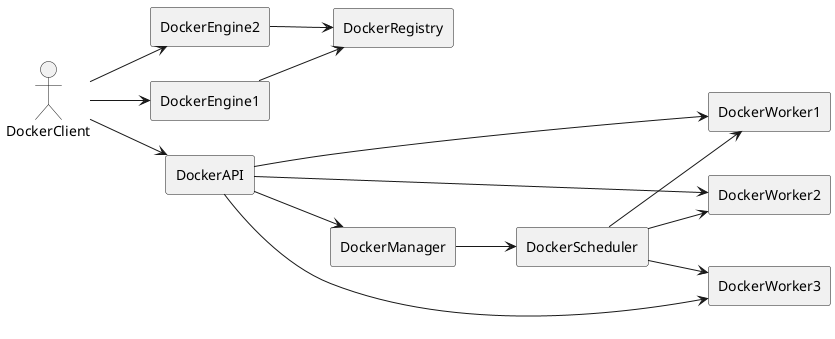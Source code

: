 @startuml Docker swarm
left to right direction

actor DockerClient
rectangle DockerEngine1
rectangle DockerEngine2
rectangle DockerRegistry
rectangle DockerAPI
rectangle DockerManager
rectangle DockerWorker1
rectangle DockerWorker2
rectangle DockerWorker3
rectangle DockerScheduler

DockerClient --> DockerEngine1
DockerClient --> DockerEngine2
DockerEngine1 --> DockerRegistry
DockerEngine2 --> DockerRegistry
DockerClient --> DockerAPI
DockerAPI --> DockerManager
DockerAPI --> DockerWorker1
DockerAPI --> DockerWorker2
DockerAPI --> DockerWorker3
DockerManager --> DockerScheduler
DockerScheduler --> DockerWorker1
DockerScheduler --> DockerWorker2
DockerScheduler --> DockerWorker3
@enduml

